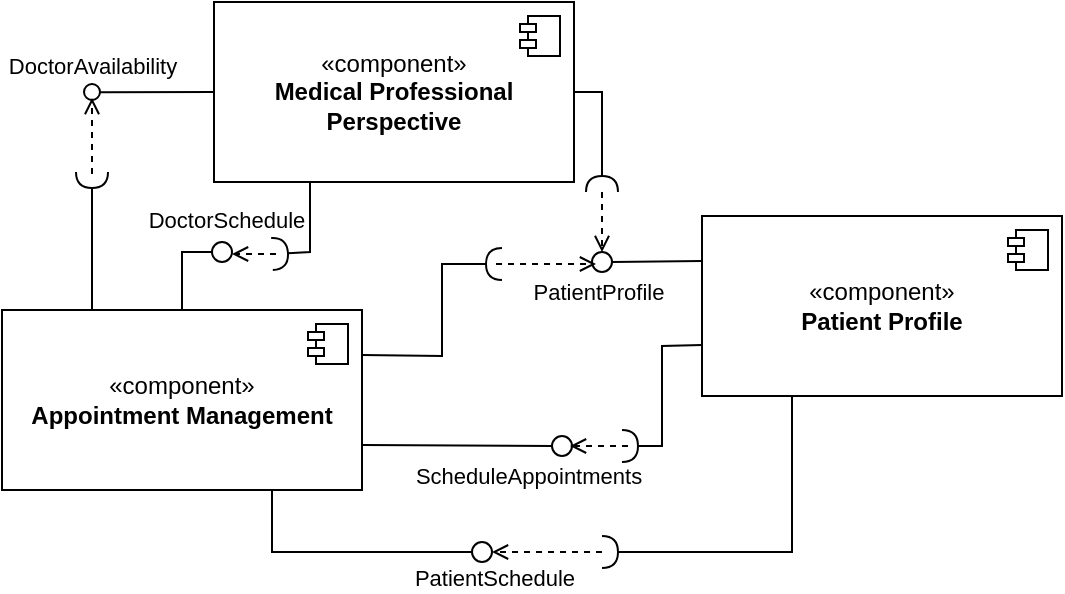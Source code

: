 <mxfile version="22.0.4" type="github">
  <diagram name="Page-1" id="h4AtTSDITz3Um2Aayl5n">
    <mxGraphModel dx="1434" dy="750" grid="1" gridSize="10" guides="1" tooltips="1" connect="1" arrows="1" fold="1" page="1" pageScale="1" pageWidth="850" pageHeight="1100" math="0" shadow="0">
      <root>
        <mxCell id="0" />
        <mxCell id="1" parent="0" />
        <mxCell id="BTfui7fzebrldXFAv9fS-10" value="" style="endArrow=none;html=1;rounded=0;align=center;verticalAlign=top;endFill=0;labelBackgroundColor=none;endSize=2;exitX=0;exitY=0.5;exitDx=0;exitDy=0;" edge="1" parent="1" source="BTfui7fzebrldXFAv9fS-12" target="BTfui7fzebrldXFAv9fS-11">
          <mxGeometry relative="1" as="geometry">
            <mxPoint x="254" y="-14.429" as="sourcePoint" />
          </mxGeometry>
        </mxCell>
        <mxCell id="BTfui7fzebrldXFAv9fS-11" value="DoctorAvailability" style="ellipse;html=1;fontSize=11;align=center;fillColor=none;points=[];aspect=fixed;resizable=0;verticalAlign=bottom;labelPosition=center;verticalLabelPosition=top;flipH=1;" vertex="1" parent="1">
          <mxGeometry x="181" y="186" width="8" height="8" as="geometry" />
        </mxCell>
        <mxCell id="BTfui7fzebrldXFAv9fS-12" value="«component»&lt;br&gt;&lt;b&gt;Medical Professional Perspective&lt;/b&gt;" style="html=1;dropTarget=0;whiteSpace=wrap;" vertex="1" parent="1">
          <mxGeometry x="246" y="145" width="180" height="90" as="geometry" />
        </mxCell>
        <mxCell id="BTfui7fzebrldXFAv9fS-13" value="" style="shape=module;jettyWidth=8;jettyHeight=4;" vertex="1" parent="BTfui7fzebrldXFAv9fS-12">
          <mxGeometry x="1" width="20" height="20" relative="1" as="geometry">
            <mxPoint x="-27" y="7" as="offset" />
          </mxGeometry>
        </mxCell>
        <mxCell id="BTfui7fzebrldXFAv9fS-14" value="«component»&lt;br&gt;&lt;b&gt;Patient Profile&lt;/b&gt;" style="html=1;dropTarget=0;whiteSpace=wrap;" vertex="1" parent="1">
          <mxGeometry x="490" y="252" width="180" height="90" as="geometry" />
        </mxCell>
        <mxCell id="BTfui7fzebrldXFAv9fS-15" value="" style="shape=module;jettyWidth=8;jettyHeight=4;" vertex="1" parent="BTfui7fzebrldXFAv9fS-14">
          <mxGeometry x="1" width="20" height="20" relative="1" as="geometry">
            <mxPoint x="-27" y="7" as="offset" />
          </mxGeometry>
        </mxCell>
        <mxCell id="BTfui7fzebrldXFAv9fS-16" value="«component»&lt;br&gt;&lt;b&gt;Appointment Management&lt;/b&gt;" style="html=1;dropTarget=0;whiteSpace=wrap;" vertex="1" parent="1">
          <mxGeometry x="140" y="299" width="180" height="90" as="geometry" />
        </mxCell>
        <mxCell id="BTfui7fzebrldXFAv9fS-17" value="" style="shape=module;jettyWidth=8;jettyHeight=4;" vertex="1" parent="BTfui7fzebrldXFAv9fS-16">
          <mxGeometry x="1" width="20" height="20" relative="1" as="geometry">
            <mxPoint x="-27" y="7" as="offset" />
          </mxGeometry>
        </mxCell>
        <mxCell id="BTfui7fzebrldXFAv9fS-22" value="" style="rounded=0;orthogonalLoop=1;jettySize=auto;html=1;endArrow=halfCircle;endFill=0;endSize=6;strokeWidth=1;sketch=0;exitX=0.25;exitY=1;exitDx=0;exitDy=0;" edge="1" parent="1">
          <mxGeometry relative="1" as="geometry">
            <mxPoint x="294" y="235" as="sourcePoint" />
            <mxPoint x="275" y="271" as="targetPoint" />
            <Array as="points">
              <mxPoint x="294" y="270" />
            </Array>
          </mxGeometry>
        </mxCell>
        <mxCell id="BTfui7fzebrldXFAv9fS-27" value="DoctorSchedule" style="edgeLabel;html=1;align=center;verticalAlign=middle;resizable=0;points=[];" vertex="1" connectable="0" parent="BTfui7fzebrldXFAv9fS-22">
          <mxGeometry x="0.408" y="1" relative="1" as="geometry">
            <mxPoint x="-39" y="-17" as="offset" />
          </mxGeometry>
        </mxCell>
        <mxCell id="BTfui7fzebrldXFAv9fS-23" value="" style="rounded=0;orthogonalLoop=1;jettySize=auto;html=1;endArrow=oval;endFill=0;sketch=0;sourcePerimeterSpacing=0;targetPerimeterSpacing=0;endSize=10;exitX=0.5;exitY=0;exitDx=0;exitDy=0;" edge="1" parent="1" source="BTfui7fzebrldXFAv9fS-16">
          <mxGeometry relative="1" as="geometry">
            <mxPoint x="252" y="271" as="sourcePoint" />
            <mxPoint x="250" y="270" as="targetPoint" />
            <Array as="points">
              <mxPoint x="230" y="270" />
            </Array>
          </mxGeometry>
        </mxCell>
        <mxCell id="BTfui7fzebrldXFAv9fS-24" value="" style="ellipse;whiteSpace=wrap;html=1;align=center;aspect=fixed;fillColor=none;strokeColor=none;resizable=0;perimeter=centerPerimeter;rotatable=0;allowArrows=0;points=[];outlineConnect=1;" vertex="1" parent="1">
          <mxGeometry x="267" y="266" width="10" height="10" as="geometry" />
        </mxCell>
        <mxCell id="BTfui7fzebrldXFAv9fS-25" value="" style="rounded=0;orthogonalLoop=1;jettySize=auto;html=1;endArrow=halfCircle;endFill=0;endSize=6;strokeWidth=1;sketch=0;fontSize=12;curved=1;exitX=0.25;exitY=0;exitDx=0;exitDy=0;" edge="1" parent="1" source="BTfui7fzebrldXFAv9fS-16">
          <mxGeometry relative="1" as="geometry">
            <mxPoint x="435" y="214" as="sourcePoint" />
            <mxPoint x="185" y="230" as="targetPoint" />
          </mxGeometry>
        </mxCell>
        <mxCell id="BTfui7fzebrldXFAv9fS-26" value="" style="ellipse;whiteSpace=wrap;html=1;align=center;aspect=fixed;fillColor=none;strokeColor=none;resizable=0;perimeter=centerPerimeter;rotatable=0;allowArrows=0;points=[];outlineConnect=1;" vertex="1" parent="1">
          <mxGeometry x="410" y="380" width="10" height="10" as="geometry" />
        </mxCell>
        <mxCell id="BTfui7fzebrldXFAv9fS-31" value="" style="rounded=0;orthogonalLoop=1;jettySize=auto;html=1;endArrow=halfCircle;endFill=0;endSize=6;strokeWidth=1;sketch=0;exitX=1;exitY=0.5;exitDx=0;exitDy=0;" edge="1" parent="1" source="BTfui7fzebrldXFAv9fS-12">
          <mxGeometry relative="1" as="geometry">
            <mxPoint x="530" y="191" as="sourcePoint" />
            <mxPoint x="440" y="240" as="targetPoint" />
            <Array as="points">
              <mxPoint x="440" y="190" />
            </Array>
          </mxGeometry>
        </mxCell>
        <mxCell id="BTfui7fzebrldXFAv9fS-34" value="PatientProfile" style="edgeLabel;html=1;align=center;verticalAlign=middle;resizable=0;points=[];" vertex="1" connectable="0" parent="BTfui7fzebrldXFAv9fS-31">
          <mxGeometry x="0.714" y="1" relative="1" as="geometry">
            <mxPoint x="-3" y="59" as="offset" />
          </mxGeometry>
        </mxCell>
        <mxCell id="BTfui7fzebrldXFAv9fS-32" value="" style="rounded=0;orthogonalLoop=1;jettySize=auto;html=1;endArrow=oval;endFill=0;sketch=0;sourcePerimeterSpacing=0;targetPerimeterSpacing=0;endSize=10;exitX=0;exitY=0.25;exitDx=0;exitDy=0;" edge="1" parent="1" source="BTfui7fzebrldXFAv9fS-14">
          <mxGeometry relative="1" as="geometry">
            <mxPoint x="490" y="191" as="sourcePoint" />
            <mxPoint x="440" y="275" as="targetPoint" />
            <Array as="points" />
          </mxGeometry>
        </mxCell>
        <mxCell id="BTfui7fzebrldXFAv9fS-33" value="" style="ellipse;whiteSpace=wrap;html=1;align=center;aspect=fixed;fillColor=none;strokeColor=none;resizable=0;perimeter=centerPerimeter;rotatable=0;allowArrows=0;points=[];outlineConnect=1;" vertex="1" parent="1">
          <mxGeometry x="426" y="276" width="10" height="10" as="geometry" />
        </mxCell>
        <mxCell id="BTfui7fzebrldXFAv9fS-35" value="" style="endArrow=open;html=1;rounded=0;endFill=0;dashed=1;" edge="1" parent="1">
          <mxGeometry width="50" height="50" relative="1" as="geometry">
            <mxPoint x="440" y="240" as="sourcePoint" />
            <mxPoint x="440" y="270" as="targetPoint" />
          </mxGeometry>
        </mxCell>
        <mxCell id="BTfui7fzebrldXFAv9fS-36" value="" style="endArrow=open;html=1;rounded=0;entryX=0.625;entryY=0.75;entryDx=0;entryDy=0;entryPerimeter=0;endFill=0;dashed=1;" edge="1" parent="1">
          <mxGeometry width="50" height="50" relative="1" as="geometry">
            <mxPoint x="185" y="231" as="sourcePoint" />
            <mxPoint x="185" y="193" as="targetPoint" />
          </mxGeometry>
        </mxCell>
        <mxCell id="BTfui7fzebrldXFAv9fS-37" value="" style="endArrow=open;html=1;rounded=0;endFill=0;dashed=1;exitX=1.1;exitY=0.9;exitDx=0;exitDy=0;exitPerimeter=0;" edge="1" parent="1">
          <mxGeometry width="50" height="50" relative="1" as="geometry">
            <mxPoint x="277" y="271" as="sourcePoint" />
            <mxPoint x="255" y="271" as="targetPoint" />
          </mxGeometry>
        </mxCell>
        <mxCell id="BTfui7fzebrldXFAv9fS-41" value="" style="rounded=0;orthogonalLoop=1;jettySize=auto;html=1;endArrow=halfCircle;endFill=0;endSize=6;strokeWidth=1;sketch=0;exitX=0.25;exitY=1;exitDx=0;exitDy=0;" edge="1" parent="1" source="BTfui7fzebrldXFAv9fS-14">
          <mxGeometry relative="1" as="geometry">
            <mxPoint x="435" y="304" as="sourcePoint" />
            <mxPoint x="440" y="420" as="targetPoint" />
            <Array as="points">
              <mxPoint x="535" y="420" />
            </Array>
          </mxGeometry>
        </mxCell>
        <mxCell id="BTfui7fzebrldXFAv9fS-42" value="" style="rounded=0;orthogonalLoop=1;jettySize=auto;html=1;endArrow=oval;endFill=0;sketch=0;sourcePerimeterSpacing=0;targetPerimeterSpacing=0;endSize=10;exitX=0.75;exitY=1;exitDx=0;exitDy=0;" edge="1" parent="1" source="BTfui7fzebrldXFAv9fS-16">
          <mxGeometry relative="1" as="geometry">
            <mxPoint x="395" y="304" as="sourcePoint" />
            <mxPoint x="380" y="420" as="targetPoint" />
            <Array as="points">
              <mxPoint x="275" y="420" />
            </Array>
          </mxGeometry>
        </mxCell>
        <mxCell id="BTfui7fzebrldXFAv9fS-46" value="PatientSchedule" style="edgeLabel;html=1;align=center;verticalAlign=middle;resizable=0;points=[];" vertex="1" connectable="0" parent="BTfui7fzebrldXFAv9fS-42">
          <mxGeometry x="0.726" y="-2" relative="1" as="geometry">
            <mxPoint x="24" y="11" as="offset" />
          </mxGeometry>
        </mxCell>
        <mxCell id="BTfui7fzebrldXFAv9fS-43" value="" style="ellipse;whiteSpace=wrap;html=1;align=center;aspect=fixed;fillColor=none;strokeColor=none;resizable=0;perimeter=centerPerimeter;rotatable=0;allowArrows=0;points=[];outlineConnect=1;" vertex="1" parent="1">
          <mxGeometry x="410" y="299" width="10" height="10" as="geometry" />
        </mxCell>
        <mxCell id="BTfui7fzebrldXFAv9fS-47" value="" style="rounded=0;orthogonalLoop=1;jettySize=auto;html=1;endArrow=halfCircle;endFill=0;endSize=6;strokeWidth=1;sketch=0;exitX=0;exitY=0.75;exitDx=0;exitDy=0;" edge="1" parent="1">
          <mxGeometry relative="1" as="geometry">
            <mxPoint x="490" y="316.5" as="sourcePoint" />
            <mxPoint x="450" y="367" as="targetPoint" />
            <Array as="points">
              <mxPoint x="470" y="317" />
              <mxPoint x="470" y="367" />
            </Array>
          </mxGeometry>
        </mxCell>
        <mxCell id="BTfui7fzebrldXFAv9fS-48" value="" style="rounded=0;orthogonalLoop=1;jettySize=auto;html=1;endArrow=oval;endFill=0;sketch=0;sourcePerimeterSpacing=0;targetPerimeterSpacing=0;endSize=10;exitX=1;exitY=0.75;exitDx=0;exitDy=0;" edge="1" parent="1" source="BTfui7fzebrldXFAv9fS-16">
          <mxGeometry relative="1" as="geometry">
            <mxPoint x="395" y="375" as="sourcePoint" />
            <mxPoint x="420" y="367" as="targetPoint" />
          </mxGeometry>
        </mxCell>
        <mxCell id="BTfui7fzebrldXFAv9fS-51" value="ScheduleAppointments" style="edgeLabel;html=1;align=center;verticalAlign=middle;resizable=0;points=[];" vertex="1" connectable="0" parent="BTfui7fzebrldXFAv9fS-48">
          <mxGeometry x="0.7" y="2" relative="1" as="geometry">
            <mxPoint x="-2" y="17" as="offset" />
          </mxGeometry>
        </mxCell>
        <mxCell id="BTfui7fzebrldXFAv9fS-49" value="" style="ellipse;whiteSpace=wrap;html=1;align=center;aspect=fixed;fillColor=none;strokeColor=none;resizable=0;perimeter=centerPerimeter;rotatable=0;allowArrows=0;points=[];outlineConnect=1;" vertex="1" parent="1">
          <mxGeometry x="410" y="370" width="10" height="10" as="geometry" />
        </mxCell>
        <mxCell id="BTfui7fzebrldXFAv9fS-50" value="" style="endArrow=open;html=1;rounded=0;endFill=0;dashed=1;" edge="1" parent="1">
          <mxGeometry width="50" height="50" relative="1" as="geometry">
            <mxPoint x="453" y="367" as="sourcePoint" />
            <mxPoint x="424" y="367" as="targetPoint" />
          </mxGeometry>
        </mxCell>
        <mxCell id="BTfui7fzebrldXFAv9fS-52" value="" style="rounded=0;orthogonalLoop=1;jettySize=auto;html=1;endArrow=halfCircle;endFill=0;endSize=6;strokeWidth=1;sketch=0;exitX=1;exitY=0.25;exitDx=0;exitDy=0;" edge="1" parent="1" source="BTfui7fzebrldXFAv9fS-16">
          <mxGeometry relative="1" as="geometry">
            <mxPoint x="330" y="327.5" as="sourcePoint" />
            <mxPoint x="390" y="276" as="targetPoint" />
            <Array as="points">
              <mxPoint x="360" y="322" />
              <mxPoint x="360" y="276" />
            </Array>
          </mxGeometry>
        </mxCell>
        <mxCell id="BTfui7fzebrldXFAv9fS-54" value="" style="ellipse;whiteSpace=wrap;html=1;align=center;aspect=fixed;fillColor=none;strokeColor=none;resizable=0;perimeter=centerPerimeter;rotatable=0;allowArrows=0;points=[];outlineConnect=1;" vertex="1" parent="1">
          <mxGeometry x="450" y="420" width="10" height="10" as="geometry" />
        </mxCell>
        <mxCell id="BTfui7fzebrldXFAv9fS-55" value="" style="endArrow=open;html=1;rounded=0;endFill=0;dashed=1;" edge="1" parent="1">
          <mxGeometry width="50" height="50" relative="1" as="geometry">
            <mxPoint x="440" y="420" as="sourcePoint" />
            <mxPoint x="385" y="420" as="targetPoint" />
          </mxGeometry>
        </mxCell>
        <mxCell id="BTfui7fzebrldXFAv9fS-57" value="" style="endArrow=open;html=1;rounded=0;endFill=0;dashed=1;" edge="1" parent="1">
          <mxGeometry width="50" height="50" relative="1" as="geometry">
            <mxPoint x="387" y="276" as="sourcePoint" />
            <mxPoint x="437" y="276" as="targetPoint" />
          </mxGeometry>
        </mxCell>
      </root>
    </mxGraphModel>
  </diagram>
</mxfile>
